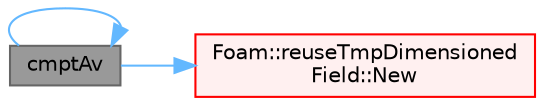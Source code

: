 digraph "cmptAv"
{
 // LATEX_PDF_SIZE
  bgcolor="transparent";
  edge [fontname=Helvetica,fontsize=10,labelfontname=Helvetica,labelfontsize=10];
  node [fontname=Helvetica,fontsize=10,shape=box,height=0.2,width=0.4];
  rankdir="LR";
  Node1 [id="Node000001",label="cmptAv",height=0.2,width=0.4,color="gray40", fillcolor="grey60", style="filled", fontcolor="black",tooltip=" "];
  Node1 -> Node1 [id="edge1_Node000001_Node000001",color="steelblue1",style="solid",tooltip=" "];
  Node1 -> Node2 [id="edge2_Node000001_Node000002",color="steelblue1",style="solid",tooltip=" "];
  Node2 [id="Node000002",label="Foam::reuseTmpDimensioned\lField::New",height=0.2,width=0.4,color="red", fillcolor="#FFF0F0", style="filled",URL="$structFoam_1_1reuseTmpDimensionedField.html#a23a39dafed13b18301c5be87ce299fab",tooltip=" "];
}
